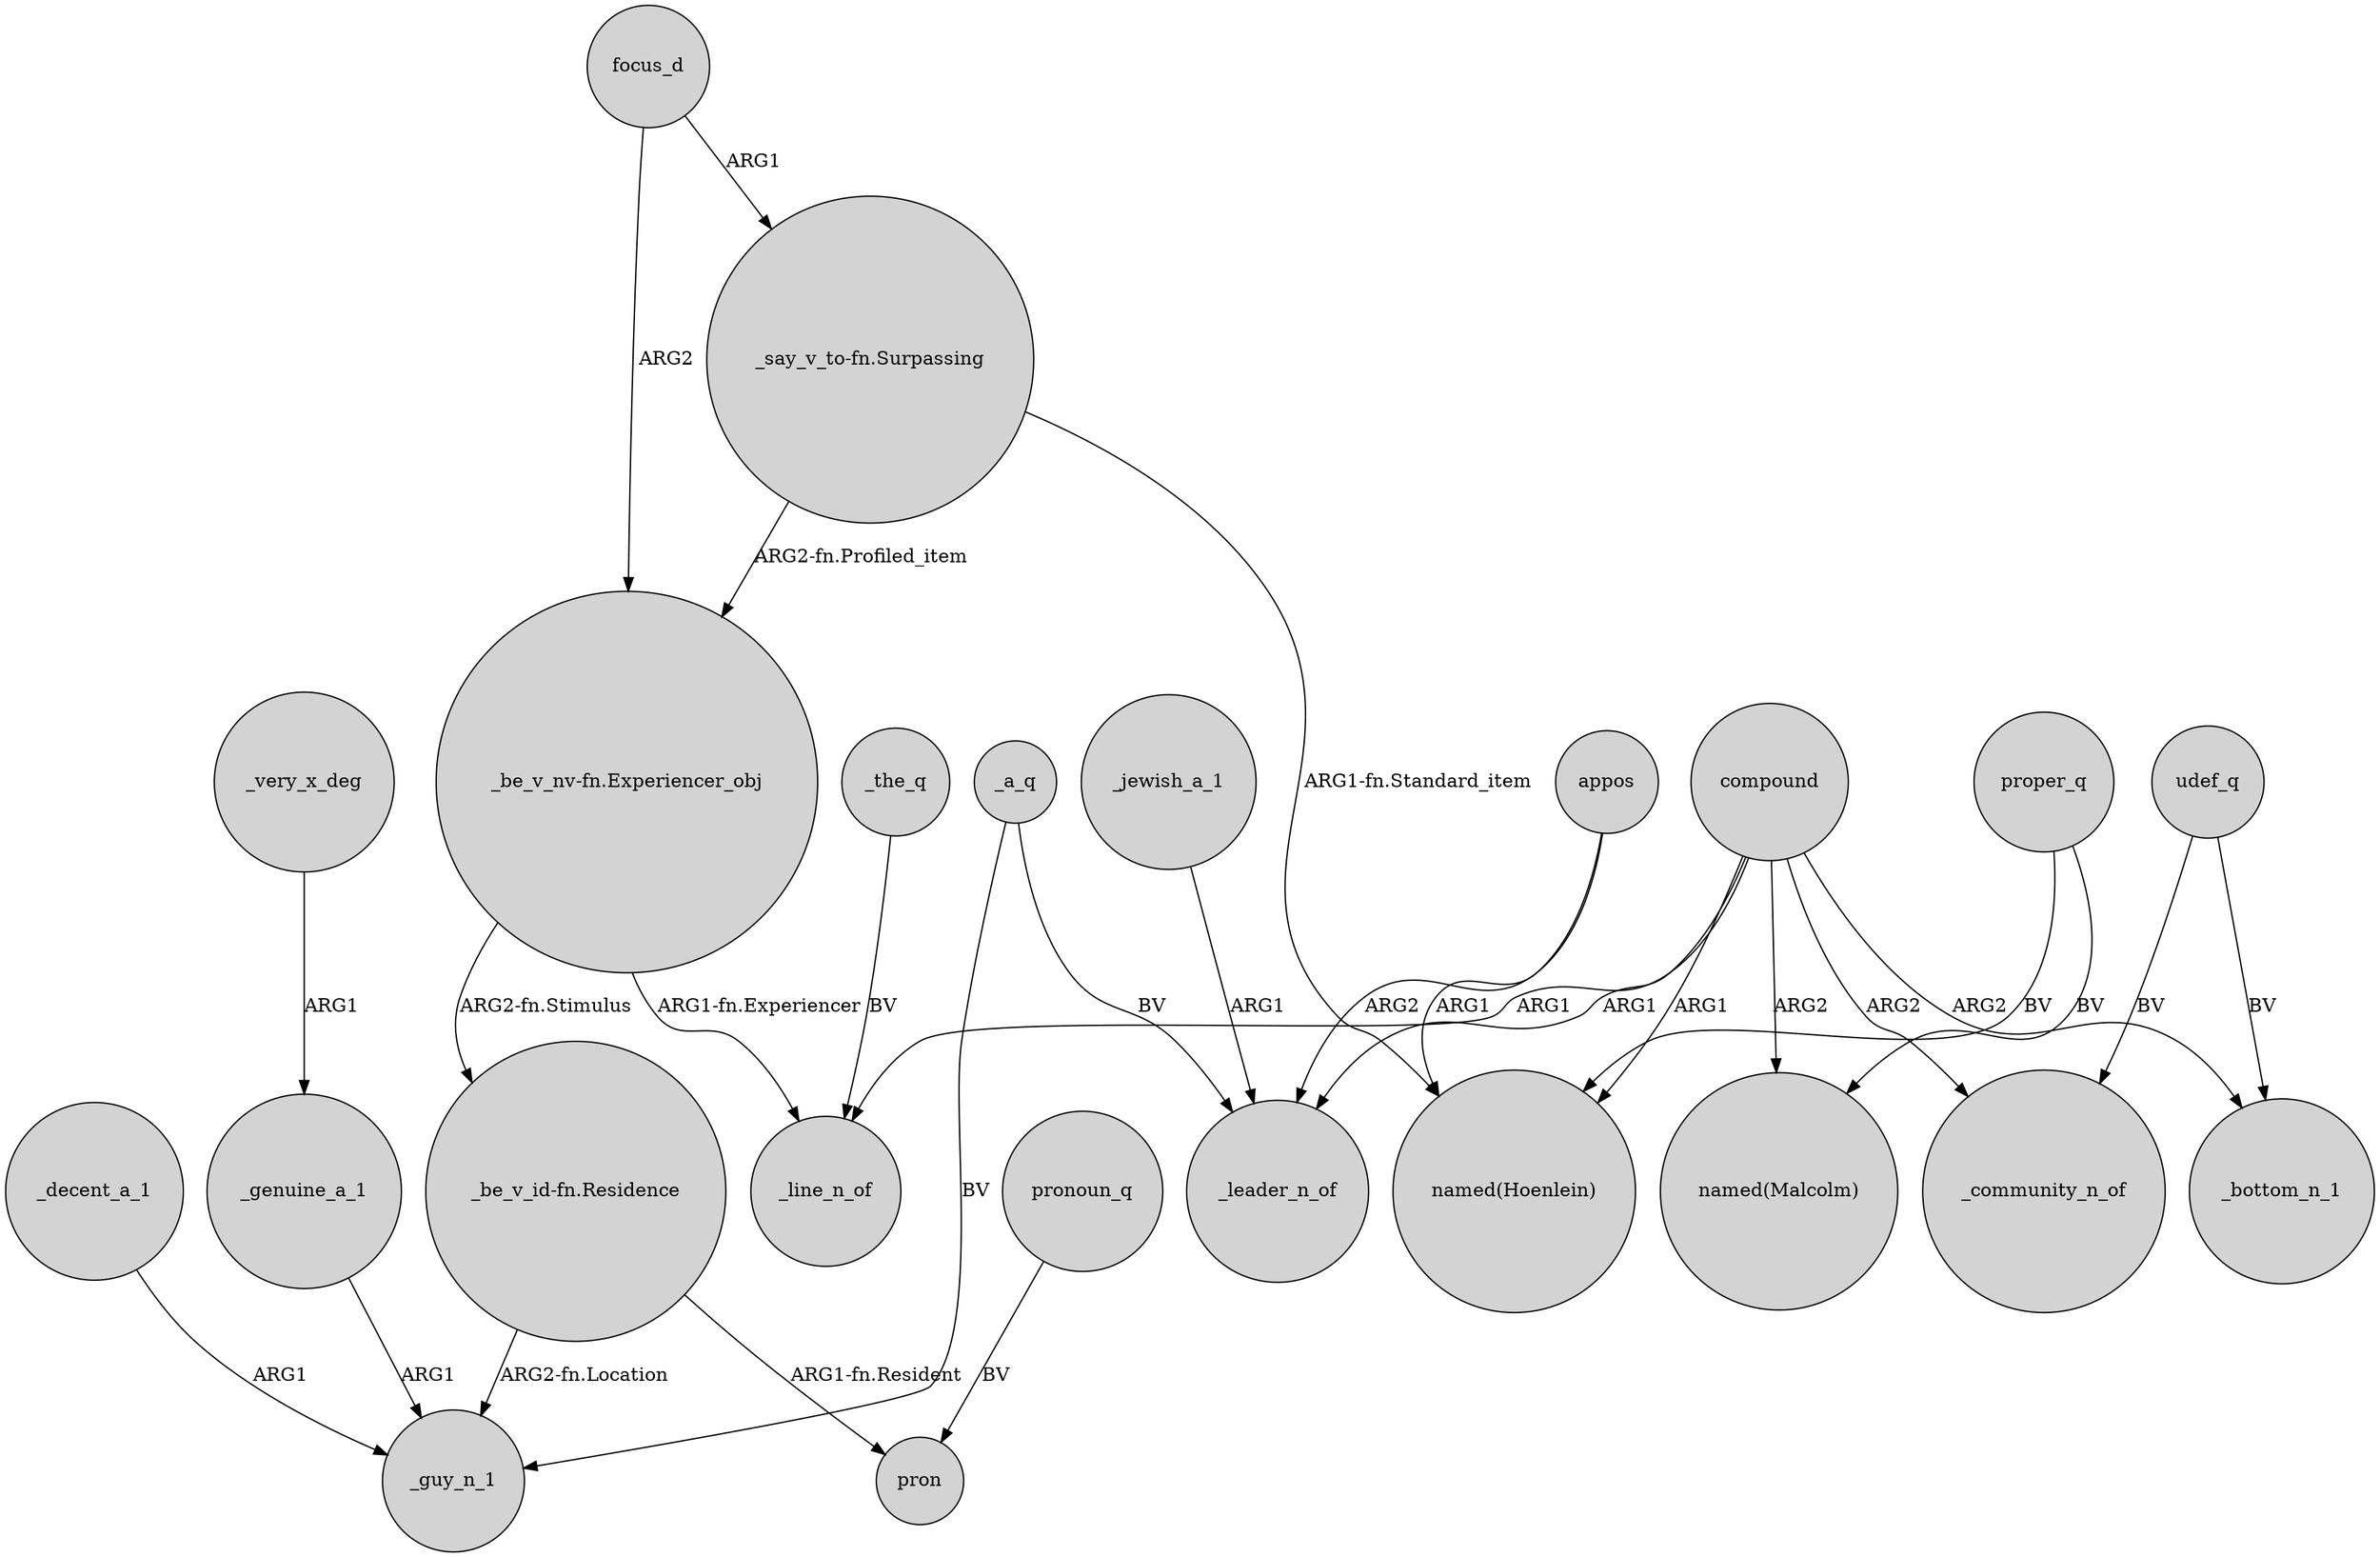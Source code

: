 digraph {
	node [shape=circle style=filled]
	_decent_a_1 -> _guy_n_1 [label=ARG1]
	appos -> "named(Hoenlein)" [label=ARG1]
	appos -> _leader_n_of [label=ARG2]
	_the_q -> _line_n_of [label=BV]
	compound -> "named(Hoenlein)" [label=ARG1]
	focus_d -> "_be_v_nv-fn.Experiencer_obj" [label=ARG2]
	"_say_v_to-fn.Surpassing" -> "_be_v_nv-fn.Experiencer_obj" [label="ARG2-fn.Profiled_item"]
	compound -> _bottom_n_1 [label=ARG2]
	compound -> "named(Malcolm)" [label=ARG2]
	"_be_v_id-fn.Residence" -> pron [label="ARG1-fn.Resident"]
	_a_q -> _leader_n_of [label=BV]
	proper_q -> "named(Malcolm)" [label=BV]
	_very_x_deg -> _genuine_a_1 [label=ARG1]
	pronoun_q -> pron [label=BV]
	compound -> _line_n_of [label=ARG1]
	"_be_v_nv-fn.Experiencer_obj" -> "_be_v_id-fn.Residence" [label="ARG2-fn.Stimulus"]
	"_be_v_nv-fn.Experiencer_obj" -> _line_n_of [label="ARG1-fn.Experiencer"]
	proper_q -> "named(Hoenlein)" [label=BV]
	_jewish_a_1 -> _leader_n_of [label=ARG1]
	udef_q -> _bottom_n_1 [label=BV]
	"_say_v_to-fn.Surpassing" -> "named(Hoenlein)" [label="ARG1-fn.Standard_item"]
	udef_q -> _community_n_of [label=BV]
	"_be_v_id-fn.Residence" -> _guy_n_1 [label="ARG2-fn.Location"]
	focus_d -> "_say_v_to-fn.Surpassing" [label=ARG1]
	compound -> _leader_n_of [label=ARG1]
	_genuine_a_1 -> _guy_n_1 [label=ARG1]
	compound -> _community_n_of [label=ARG2]
	_a_q -> _guy_n_1 [label=BV]
}

